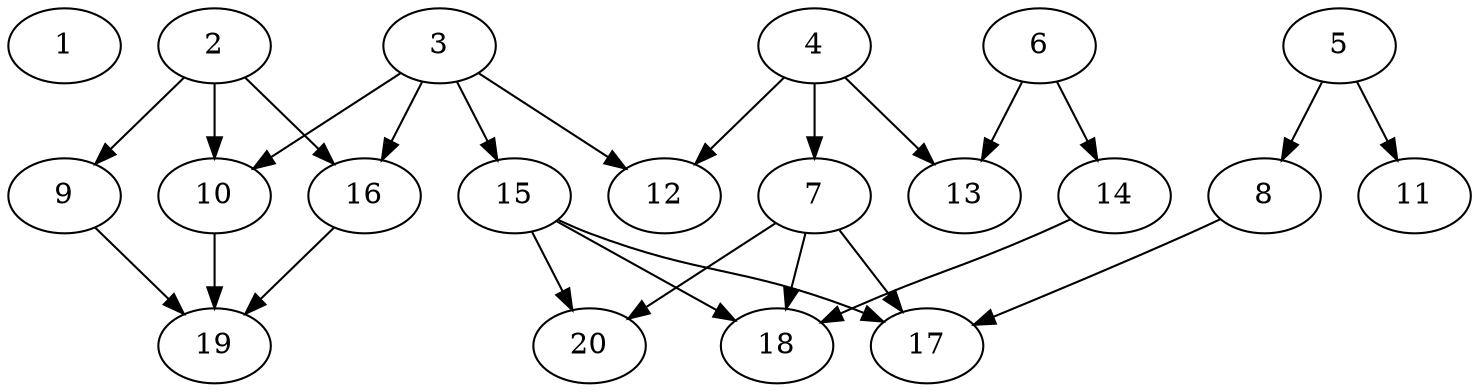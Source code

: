 // DAG automatically generated by daggen at Sat Jul 27 15:38:39 2019
// ./daggen --dot -n 20 --ccr 0.3 --fat 0.7 --regular 0.5 --density 0.4 --mindata 5242880 --maxdata 52428800 
digraph G {
  1 [size="31211520", alpha="0.16", expect_size="9363456"] 
  2 [size="121378133", alpha="0.11", expect_size="36413440"] 
  2 -> 9 [size ="36413440"]
  2 -> 10 [size ="36413440"]
  2 -> 16 [size ="36413440"]
  3 [size="72997547", alpha="0.08", expect_size="21899264"] 
  3 -> 10 [size ="21899264"]
  3 -> 12 [size ="21899264"]
  3 -> 15 [size ="21899264"]
  3 -> 16 [size ="21899264"]
  4 [size="80817493", alpha="0.00", expect_size="24245248"] 
  4 -> 7 [size ="24245248"]
  4 -> 12 [size ="24245248"]
  4 -> 13 [size ="24245248"]
  5 [size="172096853", alpha="0.14", expect_size="51629056"] 
  5 -> 8 [size ="51629056"]
  5 -> 11 [size ="51629056"]
  6 [size="157013333", alpha="0.19", expect_size="47104000"] 
  6 -> 13 [size ="47104000"]
  6 -> 14 [size ="47104000"]
  7 [size="45561173", alpha="0.07", expect_size="13668352"] 
  7 -> 17 [size ="13668352"]
  7 -> 18 [size ="13668352"]
  7 -> 20 [size ="13668352"]
  8 [size="148309333", alpha="0.05", expect_size="44492800"] 
  8 -> 17 [size ="44492800"]
  9 [size="123132587", alpha="0.08", expect_size="36939776"] 
  9 -> 19 [size ="36939776"]
  10 [size="42178560", alpha="0.04", expect_size="12653568"] 
  10 -> 19 [size ="12653568"]
  11 [size="135680000", alpha="0.06", expect_size="40704000"] 
  12 [size="104301227", alpha="0.15", expect_size="31290368"] 
  13 [size="31255893", alpha="0.13", expect_size="9376768"] 
  14 [size="94904320", alpha="0.11", expect_size="28471296"] 
  14 -> 18 [size ="28471296"]
  15 [size="95788373", alpha="0.13", expect_size="28736512"] 
  15 -> 17 [size ="28736512"]
  15 -> 18 [size ="28736512"]
  15 -> 20 [size ="28736512"]
  16 [size="50244267", alpha="0.09", expect_size="15073280"] 
  16 -> 19 [size ="15073280"]
  17 [size="44294827", alpha="0.02", expect_size="13288448"] 
  18 [size="96354987", alpha="0.17", expect_size="28906496"] 
  19 [size="132567040", alpha="0.14", expect_size="39770112"] 
  20 [size="38795947", alpha="0.18", expect_size="11638784"] 
}
